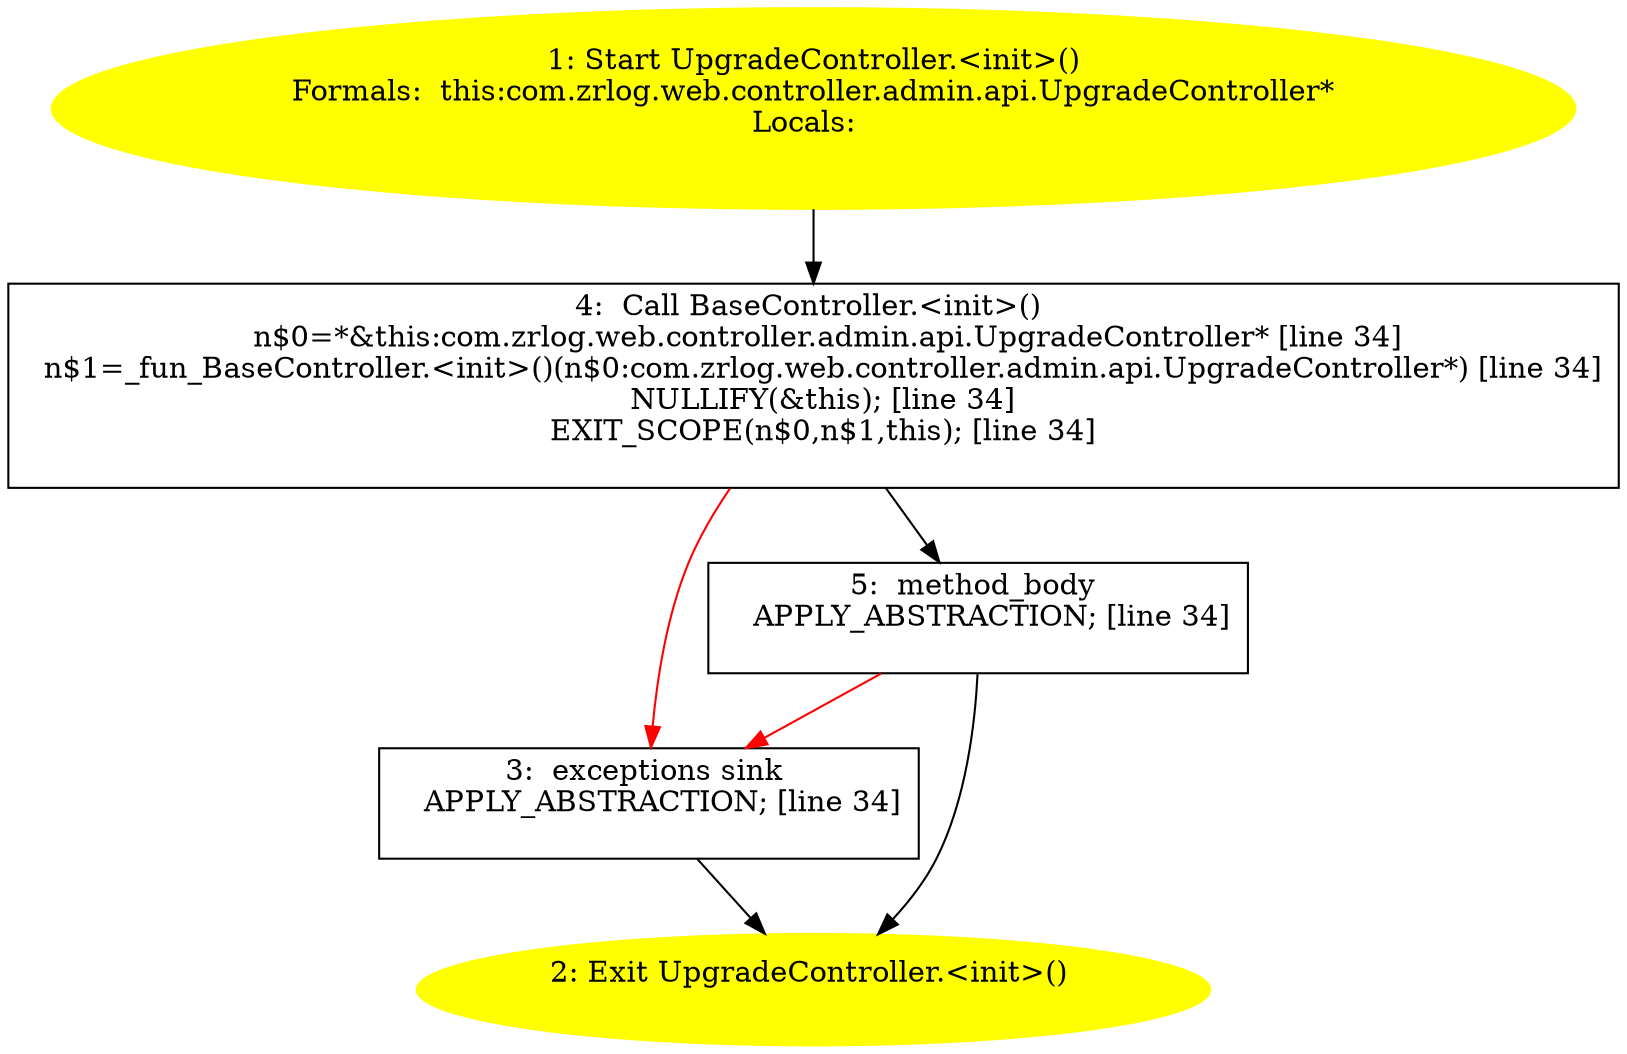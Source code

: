 /* @generated */
digraph cfg {
"com.zrlog.web.controller.admin.api.UpgradeController.<init>().da7cfc1c741454518b47ecaa83619b01_1" [label="1: Start UpgradeController.<init>()\nFormals:  this:com.zrlog.web.controller.admin.api.UpgradeController*\nLocals:  \n  " color=yellow style=filled]
	

	 "com.zrlog.web.controller.admin.api.UpgradeController.<init>().da7cfc1c741454518b47ecaa83619b01_1" -> "com.zrlog.web.controller.admin.api.UpgradeController.<init>().da7cfc1c741454518b47ecaa83619b01_4" ;
"com.zrlog.web.controller.admin.api.UpgradeController.<init>().da7cfc1c741454518b47ecaa83619b01_2" [label="2: Exit UpgradeController.<init>() \n  " color=yellow style=filled]
	

"com.zrlog.web.controller.admin.api.UpgradeController.<init>().da7cfc1c741454518b47ecaa83619b01_3" [label="3:  exceptions sink \n   APPLY_ABSTRACTION; [line 34]\n " shape="box"]
	

	 "com.zrlog.web.controller.admin.api.UpgradeController.<init>().da7cfc1c741454518b47ecaa83619b01_3" -> "com.zrlog.web.controller.admin.api.UpgradeController.<init>().da7cfc1c741454518b47ecaa83619b01_2" ;
"com.zrlog.web.controller.admin.api.UpgradeController.<init>().da7cfc1c741454518b47ecaa83619b01_4" [label="4:  Call BaseController.<init>() \n   n$0=*&this:com.zrlog.web.controller.admin.api.UpgradeController* [line 34]\n  n$1=_fun_BaseController.<init>()(n$0:com.zrlog.web.controller.admin.api.UpgradeController*) [line 34]\n  NULLIFY(&this); [line 34]\n  EXIT_SCOPE(n$0,n$1,this); [line 34]\n " shape="box"]
	

	 "com.zrlog.web.controller.admin.api.UpgradeController.<init>().da7cfc1c741454518b47ecaa83619b01_4" -> "com.zrlog.web.controller.admin.api.UpgradeController.<init>().da7cfc1c741454518b47ecaa83619b01_5" ;
	 "com.zrlog.web.controller.admin.api.UpgradeController.<init>().da7cfc1c741454518b47ecaa83619b01_4" -> "com.zrlog.web.controller.admin.api.UpgradeController.<init>().da7cfc1c741454518b47ecaa83619b01_3" [color="red" ];
"com.zrlog.web.controller.admin.api.UpgradeController.<init>().da7cfc1c741454518b47ecaa83619b01_5" [label="5:  method_body \n   APPLY_ABSTRACTION; [line 34]\n " shape="box"]
	

	 "com.zrlog.web.controller.admin.api.UpgradeController.<init>().da7cfc1c741454518b47ecaa83619b01_5" -> "com.zrlog.web.controller.admin.api.UpgradeController.<init>().da7cfc1c741454518b47ecaa83619b01_2" ;
	 "com.zrlog.web.controller.admin.api.UpgradeController.<init>().da7cfc1c741454518b47ecaa83619b01_5" -> "com.zrlog.web.controller.admin.api.UpgradeController.<init>().da7cfc1c741454518b47ecaa83619b01_3" [color="red" ];
}
